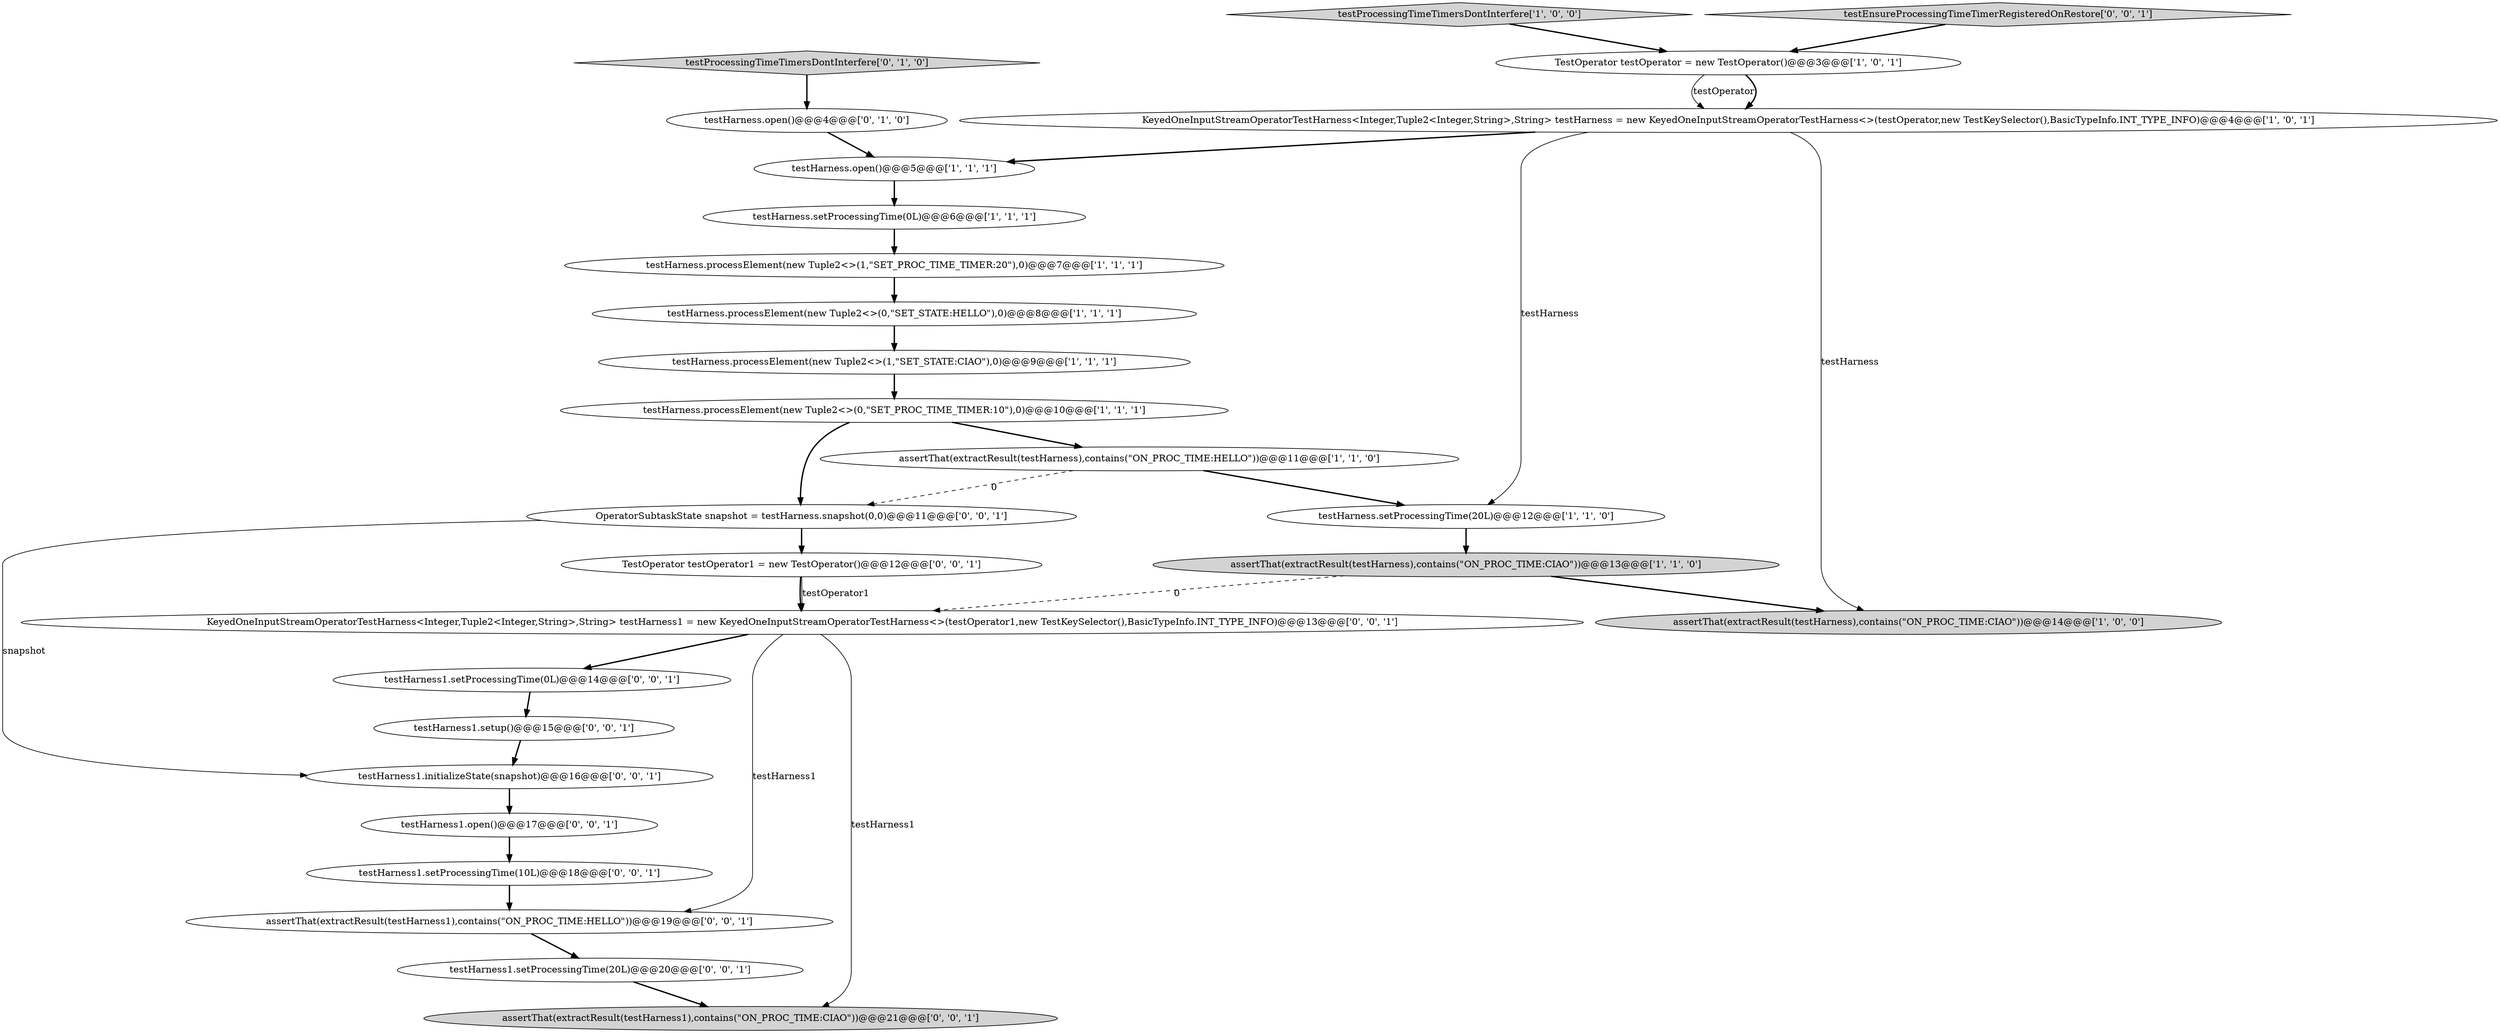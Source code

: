 digraph {
14 [style = filled, label = "testProcessingTimeTimersDontInterfere['0', '1', '0']", fillcolor = lightgray, shape = diamond image = "AAA0AAABBB2BBB"];
21 [style = filled, label = "testHarness1.setProcessingTime(20L)@@@20@@@['0', '0', '1']", fillcolor = white, shape = ellipse image = "AAA0AAABBB3BBB"];
0 [style = filled, label = "testHarness.processElement(new Tuple2<>(1,\"SET_PROC_TIME_TIMER:20\"),0)@@@7@@@['1', '1', '1']", fillcolor = white, shape = ellipse image = "AAA0AAABBB1BBB"];
23 [style = filled, label = "assertThat(extractResult(testHarness1),contains(\"ON_PROC_TIME:CIAO\"))@@@21@@@['0', '0', '1']", fillcolor = lightgray, shape = ellipse image = "AAA0AAABBB3BBB"];
5 [style = filled, label = "KeyedOneInputStreamOperatorTestHarness<Integer,Tuple2<Integer,String>,String> testHarness = new KeyedOneInputStreamOperatorTestHarness<>(testOperator,new TestKeySelector(),BasicTypeInfo.INT_TYPE_INFO)@@@4@@@['1', '0', '1']", fillcolor = white, shape = ellipse image = "AAA0AAABBB1BBB"];
6 [style = filled, label = "testProcessingTimeTimersDontInterfere['1', '0', '0']", fillcolor = lightgray, shape = diamond image = "AAA0AAABBB1BBB"];
7 [style = filled, label = "testHarness.processElement(new Tuple2<>(0,\"SET_STATE:HELLO\"),0)@@@8@@@['1', '1', '1']", fillcolor = white, shape = ellipse image = "AAA0AAABBB1BBB"];
9 [style = filled, label = "assertThat(extractResult(testHarness),contains(\"ON_PROC_TIME:CIAO\"))@@@14@@@['1', '0', '0']", fillcolor = lightgray, shape = ellipse image = "AAA0AAABBB1BBB"];
11 [style = filled, label = "testHarness.processElement(new Tuple2<>(1,\"SET_STATE:CIAO\"),0)@@@9@@@['1', '1', '1']", fillcolor = white, shape = ellipse image = "AAA0AAABBB1BBB"];
26 [style = filled, label = "KeyedOneInputStreamOperatorTestHarness<Integer,Tuple2<Integer,String>,String> testHarness1 = new KeyedOneInputStreamOperatorTestHarness<>(testOperator1,new TestKeySelector(),BasicTypeInfo.INT_TYPE_INFO)@@@13@@@['0', '0', '1']", fillcolor = white, shape = ellipse image = "AAA0AAABBB3BBB"];
2 [style = filled, label = "testHarness.setProcessingTime(20L)@@@12@@@['1', '1', '0']", fillcolor = white, shape = ellipse image = "AAA0AAABBB1BBB"];
19 [style = filled, label = "testHarness1.setup()@@@15@@@['0', '0', '1']", fillcolor = white, shape = ellipse image = "AAA0AAABBB3BBB"];
1 [style = filled, label = "assertThat(extractResult(testHarness),contains(\"ON_PROC_TIME:CIAO\"))@@@13@@@['1', '1', '0']", fillcolor = lightgray, shape = ellipse image = "AAA0AAABBB1BBB"];
10 [style = filled, label = "TestOperator testOperator = new TestOperator()@@@3@@@['1', '0', '1']", fillcolor = white, shape = ellipse image = "AAA0AAABBB1BBB"];
12 [style = filled, label = "testHarness.setProcessingTime(0L)@@@6@@@['1', '1', '1']", fillcolor = white, shape = ellipse image = "AAA0AAABBB1BBB"];
24 [style = filled, label = "testHarness1.setProcessingTime(0L)@@@14@@@['0', '0', '1']", fillcolor = white, shape = ellipse image = "AAA0AAABBB3BBB"];
25 [style = filled, label = "OperatorSubtaskState snapshot = testHarness.snapshot(0,0)@@@11@@@['0', '0', '1']", fillcolor = white, shape = ellipse image = "AAA0AAABBB3BBB"];
16 [style = filled, label = "TestOperator testOperator1 = new TestOperator()@@@12@@@['0', '0', '1']", fillcolor = white, shape = ellipse image = "AAA0AAABBB3BBB"];
15 [style = filled, label = "assertThat(extractResult(testHarness1),contains(\"ON_PROC_TIME:HELLO\"))@@@19@@@['0', '0', '1']", fillcolor = white, shape = ellipse image = "AAA0AAABBB3BBB"];
4 [style = filled, label = "assertThat(extractResult(testHarness),contains(\"ON_PROC_TIME:HELLO\"))@@@11@@@['1', '1', '0']", fillcolor = white, shape = ellipse image = "AAA0AAABBB1BBB"];
18 [style = filled, label = "testHarness1.initializeState(snapshot)@@@16@@@['0', '0', '1']", fillcolor = white, shape = ellipse image = "AAA0AAABBB3BBB"];
8 [style = filled, label = "testHarness.processElement(new Tuple2<>(0,\"SET_PROC_TIME_TIMER:10\"),0)@@@10@@@['1', '1', '1']", fillcolor = white, shape = ellipse image = "AAA0AAABBB1BBB"];
20 [style = filled, label = "testHarness1.setProcessingTime(10L)@@@18@@@['0', '0', '1']", fillcolor = white, shape = ellipse image = "AAA0AAABBB3BBB"];
3 [style = filled, label = "testHarness.open()@@@5@@@['1', '1', '1']", fillcolor = white, shape = ellipse image = "AAA0AAABBB1BBB"];
22 [style = filled, label = "testEnsureProcessingTimeTimerRegisteredOnRestore['0', '0', '1']", fillcolor = lightgray, shape = diamond image = "AAA0AAABBB3BBB"];
13 [style = filled, label = "testHarness.open()@@@4@@@['0', '1', '0']", fillcolor = white, shape = ellipse image = "AAA0AAABBB2BBB"];
17 [style = filled, label = "testHarness1.open()@@@17@@@['0', '0', '1']", fillcolor = white, shape = ellipse image = "AAA0AAABBB3BBB"];
12->0 [style = bold, label=""];
26->24 [style = bold, label=""];
26->23 [style = solid, label="testHarness1"];
1->9 [style = bold, label=""];
8->4 [style = bold, label=""];
16->26 [style = bold, label=""];
0->7 [style = bold, label=""];
20->15 [style = bold, label=""];
14->13 [style = bold, label=""];
5->2 [style = solid, label="testHarness"];
16->26 [style = solid, label="testOperator1"];
15->21 [style = bold, label=""];
17->20 [style = bold, label=""];
7->11 [style = bold, label=""];
4->25 [style = dashed, label="0"];
4->2 [style = bold, label=""];
6->10 [style = bold, label=""];
25->16 [style = bold, label=""];
26->15 [style = solid, label="testHarness1"];
3->12 [style = bold, label=""];
11->8 [style = bold, label=""];
25->18 [style = solid, label="snapshot"];
8->25 [style = bold, label=""];
2->1 [style = bold, label=""];
10->5 [style = solid, label="testOperator"];
13->3 [style = bold, label=""];
18->17 [style = bold, label=""];
24->19 [style = bold, label=""];
5->3 [style = bold, label=""];
5->9 [style = solid, label="testHarness"];
21->23 [style = bold, label=""];
19->18 [style = bold, label=""];
22->10 [style = bold, label=""];
10->5 [style = bold, label=""];
1->26 [style = dashed, label="0"];
}
